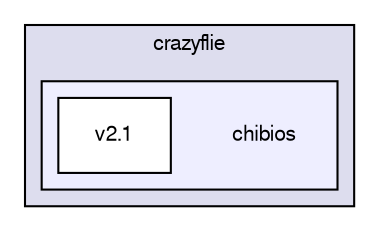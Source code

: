 digraph "sw/airborne/boards/crazyflie/chibios" {
  compound=true
  node [ fontsize="10", fontname="FreeSans"];
  edge [ labelfontsize="10", labelfontname="FreeSans"];
  subgraph clusterdir_ccb8e4b2d77705d6c10feb227c7a02be {
    graph [ bgcolor="#ddddee", pencolor="black", label="crazyflie" fontname="FreeSans", fontsize="10", URL="dir_ccb8e4b2d77705d6c10feb227c7a02be.html"]
  subgraph clusterdir_5fa7f7fa3d65bb6e3618538f771af0cc {
    graph [ bgcolor="#eeeeff", pencolor="black", label="" URL="dir_5fa7f7fa3d65bb6e3618538f771af0cc.html"];
    dir_5fa7f7fa3d65bb6e3618538f771af0cc [shape=plaintext label="chibios"];
    dir_1b7247f0ce79f4991c30ea8ba7ee0364 [shape=box label="v2.1" color="black" fillcolor="white" style="filled" URL="dir_1b7247f0ce79f4991c30ea8ba7ee0364.html"];
  }
  }
}
